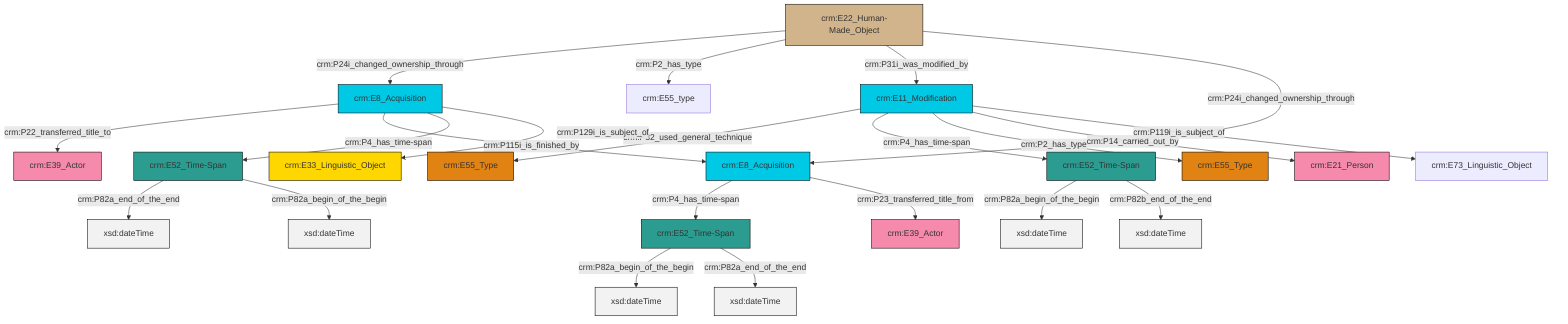 graph TD
classDef Literal fill:#f2f2f2,stroke:#000000;
classDef CRM_Entity fill:#FFFFFF,stroke:#000000;
classDef Temporal_Entity fill:#00C9E6, stroke:#000000;
classDef Type fill:#E18312, stroke:#000000;
classDef Time-Span fill:#2C9C91, stroke:#000000;
classDef Appellation fill:#FFEB7F, stroke:#000000;
classDef Place fill:#008836, stroke:#000000;
classDef Persistent_Item fill:#B266B2, stroke:#000000;
classDef Conceptual_Object fill:#FFD700, stroke:#000000;
classDef Physical_Thing fill:#D2B48C, stroke:#000000;
classDef Actor fill:#f58aad, stroke:#000000;
classDef PC_Classes fill:#4ce600, stroke:#000000;
classDef Multi fill:#cccccc,stroke:#000000;

0["crm:E52_Time-Span"]:::Time-Span -->|crm:P82a_begin_of_the_begin| 1[xsd:dateTime]:::Literal
2["crm:E8_Acquisition"]:::Temporal_Entity -->|crm:P4_has_time-span| 0["crm:E52_Time-Span"]:::Time-Span
3["crm:E11_Modification"]:::Temporal_Entity -->|crm:P32_used_general_technique| 4["crm:E55_Type"]:::Type
5["crm:E52_Time-Span"]:::Time-Span -->|crm:P82a_end_of_the_end| 6[xsd:dateTime]:::Literal
7["crm:E52_Time-Span"]:::Time-Span -->|crm:P82a_begin_of_the_begin| 8[xsd:dateTime]:::Literal
9["crm:E8_Acquisition"]:::Temporal_Entity -->|crm:P22_transferred_title_to| 10["crm:E39_Actor"]:::Actor
3["crm:E11_Modification"]:::Temporal_Entity -->|crm:P4_has_time-span| 7["crm:E52_Time-Span"]:::Time-Span
2["crm:E8_Acquisition"]:::Temporal_Entity -->|crm:P23_transferred_title_from| 14["crm:E39_Actor"]:::Actor
0["crm:E52_Time-Span"]:::Time-Span -->|crm:P82a_end_of_the_end| 15[xsd:dateTime]:::Literal
9["crm:E8_Acquisition"]:::Temporal_Entity -->|crm:P115i_is_finished_by| 2["crm:E8_Acquisition"]:::Temporal_Entity
17["crm:E22_Human-Made_Object"]:::Physical_Thing -->|crm:P24i_changed_ownership_through| 9["crm:E8_Acquisition"]:::Temporal_Entity
5["crm:E52_Time-Span"]:::Time-Span -->|crm:P82a_begin_of_the_begin| 19[xsd:dateTime]:::Literal
17["crm:E22_Human-Made_Object"]:::Physical_Thing -->|crm:P2_has_type| 20["crm:E55_type"]:::Default
9["crm:E8_Acquisition"]:::Temporal_Entity -->|crm:P4_has_time-span| 5["crm:E52_Time-Span"]:::Time-Span
17["crm:E22_Human-Made_Object"]:::Physical_Thing -->|crm:P31i_was_modified_by| 3["crm:E11_Modification"]:::Temporal_Entity
3["crm:E11_Modification"]:::Temporal_Entity -->|crm:P2_has_type| 23["crm:E55_Type"]:::Type
3["crm:E11_Modification"]:::Temporal_Entity -->|crm:P14_carried_out_by| 12["crm:E21_Person"]:::Actor
7["crm:E52_Time-Span"]:::Time-Span -->|crm:P82b_end_of_the_end| 33[xsd:dateTime]:::Literal
17["crm:E22_Human-Made_Object"]:::Physical_Thing -->|crm:P24i_changed_ownership_through| 2["crm:E8_Acquisition"]:::Temporal_Entity
3["crm:E11_Modification"]:::Temporal_Entity -->|crm:P119i_is_subject_of| 26["crm:E73_Linguistic_Object"]:::Default
9["crm:E8_Acquisition"]:::Temporal_Entity -->|crm:P129i_is_subject_of| 30["crm:E33_Linguistic_Object"]:::Conceptual_Object